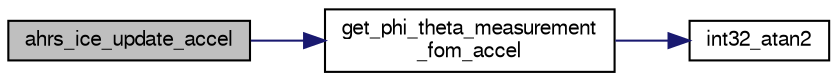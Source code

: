 digraph "ahrs_ice_update_accel"
{
  edge [fontname="FreeSans",fontsize="10",labelfontname="FreeSans",labelfontsize="10"];
  node [fontname="FreeSans",fontsize="10",shape=record];
  rankdir="LR";
  Node1 [label="ahrs_ice_update_accel",height=0.2,width=0.4,color="black", fillcolor="grey75", style="filled", fontcolor="black"];
  Node1 -> Node2 [color="midnightblue",fontsize="10",style="solid",fontname="FreeSans"];
  Node2 [label="get_phi_theta_measurement\l_fom_accel",height=0.2,width=0.4,color="black", fillcolor="white", style="filled",URL="$ahrs__int__cmpl__euler_8c.html#a4097208c85111251e79e54ba051303cc"];
  Node2 -> Node3 [color="midnightblue",fontsize="10",style="solid",fontname="FreeSans"];
  Node3 [label="int32_atan2",height=0.2,width=0.4,color="black", fillcolor="white", style="filled",URL="$pprz__trig__int_8c.html#a6956acbbebece339445b927026010cdb"];
}
